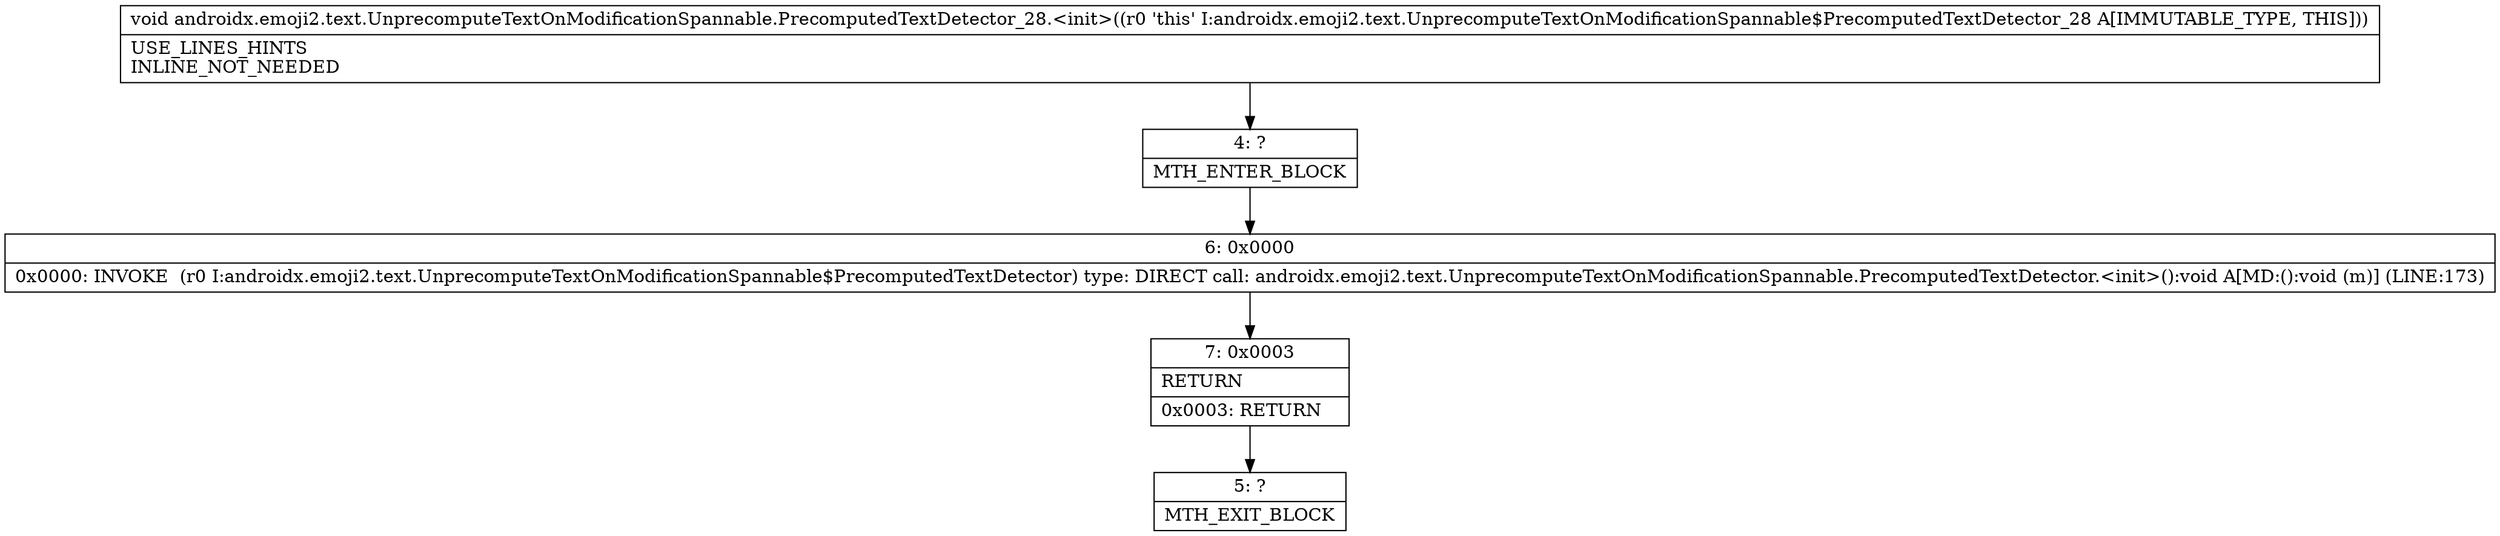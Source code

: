 digraph "CFG forandroidx.emoji2.text.UnprecomputeTextOnModificationSpannable.PrecomputedTextDetector_28.\<init\>()V" {
Node_4 [shape=record,label="{4\:\ ?|MTH_ENTER_BLOCK\l}"];
Node_6 [shape=record,label="{6\:\ 0x0000|0x0000: INVOKE  (r0 I:androidx.emoji2.text.UnprecomputeTextOnModificationSpannable$PrecomputedTextDetector) type: DIRECT call: androidx.emoji2.text.UnprecomputeTextOnModificationSpannable.PrecomputedTextDetector.\<init\>():void A[MD:():void (m)] (LINE:173)\l}"];
Node_7 [shape=record,label="{7\:\ 0x0003|RETURN\l|0x0003: RETURN   \l}"];
Node_5 [shape=record,label="{5\:\ ?|MTH_EXIT_BLOCK\l}"];
MethodNode[shape=record,label="{void androidx.emoji2.text.UnprecomputeTextOnModificationSpannable.PrecomputedTextDetector_28.\<init\>((r0 'this' I:androidx.emoji2.text.UnprecomputeTextOnModificationSpannable$PrecomputedTextDetector_28 A[IMMUTABLE_TYPE, THIS]))  | USE_LINES_HINTS\lINLINE_NOT_NEEDED\l}"];
MethodNode -> Node_4;Node_4 -> Node_6;
Node_6 -> Node_7;
Node_7 -> Node_5;
}


